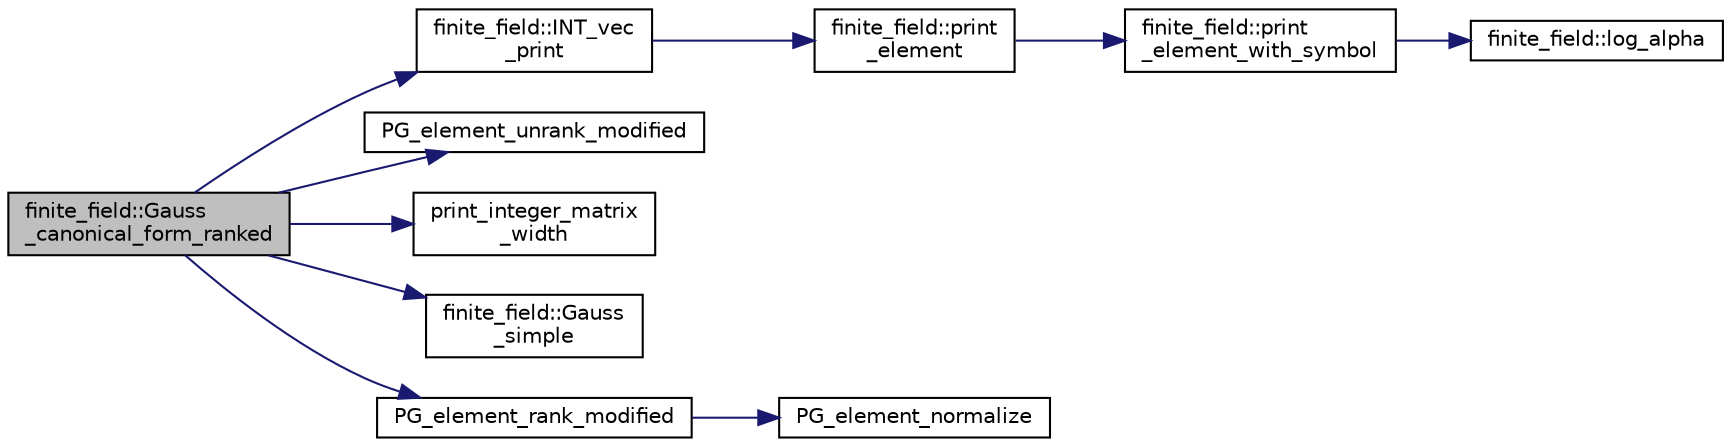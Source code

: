 digraph "finite_field::Gauss_canonical_form_ranked"
{
  edge [fontname="Helvetica",fontsize="10",labelfontname="Helvetica",labelfontsize="10"];
  node [fontname="Helvetica",fontsize="10",shape=record];
  rankdir="LR";
  Node3284 [label="finite_field::Gauss\l_canonical_form_ranked",height=0.2,width=0.4,color="black", fillcolor="grey75", style="filled", fontcolor="black"];
  Node3284 -> Node3285 [color="midnightblue",fontsize="10",style="solid",fontname="Helvetica"];
  Node3285 [label="finite_field::INT_vec\l_print",height=0.2,width=0.4,color="black", fillcolor="white", style="filled",URL="$df/d5a/classfinite__field.html#a9c33a61dedc197e37b014b6f8dc07f06"];
  Node3285 -> Node3286 [color="midnightblue",fontsize="10",style="solid",fontname="Helvetica"];
  Node3286 [label="finite_field::print\l_element",height=0.2,width=0.4,color="black", fillcolor="white", style="filled",URL="$df/d5a/classfinite__field.html#ab7d1f59c043d7696b8b47c92d0fedad5"];
  Node3286 -> Node3287 [color="midnightblue",fontsize="10",style="solid",fontname="Helvetica"];
  Node3287 [label="finite_field::print\l_element_with_symbol",height=0.2,width=0.4,color="black", fillcolor="white", style="filled",URL="$df/d5a/classfinite__field.html#aa0180c961aa4a0a8934cb4dc82e38a4d"];
  Node3287 -> Node3288 [color="midnightblue",fontsize="10",style="solid",fontname="Helvetica"];
  Node3288 [label="finite_field::log_alpha",height=0.2,width=0.4,color="black", fillcolor="white", style="filled",URL="$df/d5a/classfinite__field.html#a446a83ae0d281ddf44215626f0097305"];
  Node3284 -> Node3289 [color="midnightblue",fontsize="10",style="solid",fontname="Helvetica"];
  Node3289 [label="PG_element_unrank_modified",height=0.2,width=0.4,color="black", fillcolor="white", style="filled",URL="$d4/d67/geometry_8h.html#a83ae9b605d496f6a90345303f6efae64"];
  Node3284 -> Node3290 [color="midnightblue",fontsize="10",style="solid",fontname="Helvetica"];
  Node3290 [label="print_integer_matrix\l_width",height=0.2,width=0.4,color="black", fillcolor="white", style="filled",URL="$d5/db4/io__and__os_8h.html#aa78f3e73fc2179251bd15adbcc31573f"];
  Node3284 -> Node3291 [color="midnightblue",fontsize="10",style="solid",fontname="Helvetica"];
  Node3291 [label="finite_field::Gauss\l_simple",height=0.2,width=0.4,color="black", fillcolor="white", style="filled",URL="$df/d5a/classfinite__field.html#aba4950590e24a1ce323f292cf47b3307"];
  Node3284 -> Node3292 [color="midnightblue",fontsize="10",style="solid",fontname="Helvetica"];
  Node3292 [label="PG_element_rank_modified",height=0.2,width=0.4,color="black", fillcolor="white", style="filled",URL="$d4/d67/geometry_8h.html#a9cd1a8bf5b88a038e33862f6c2c3dd36"];
  Node3292 -> Node3293 [color="midnightblue",fontsize="10",style="solid",fontname="Helvetica"];
  Node3293 [label="PG_element_normalize",height=0.2,width=0.4,color="black", fillcolor="white", style="filled",URL="$df/de4/projective_8_c.html#a5a4c3c1158bad6bab0d786c616bd0996"];
}
